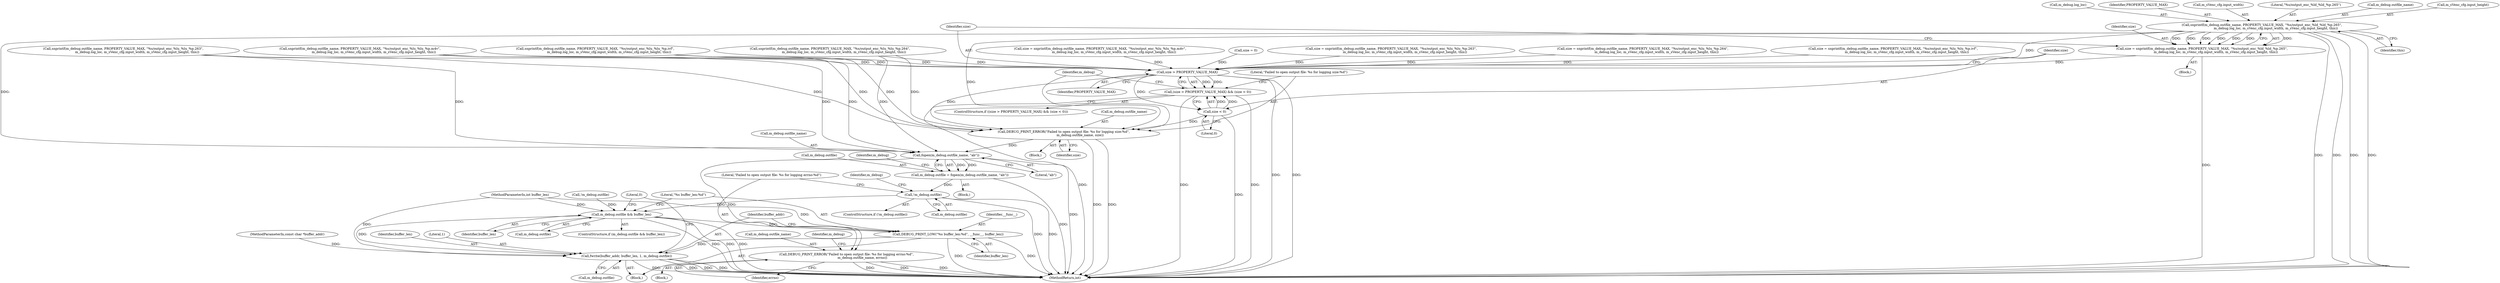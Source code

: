 digraph "0_Android_7558d03e6498e970b761aa44fff6b2c659202d95_5@API" {
"1000183" [label="(Call,snprintf(m_debug.outfile_name, PROPERTY_VALUE_MAX, \"%s/output_enc_%ld_%ld_%p.265\",\n                           m_debug.log_loc, m_sVenc_cfg.input_width, m_sVenc_cfg.input_height, this))"];
"1000181" [label="(Call,size = snprintf(m_debug.outfile_name, PROPERTY_VALUE_MAX, \"%s/output_enc_%ld_%ld_%p.265\",\n                           m_debug.log_loc, m_sVenc_cfg.input_width, m_sVenc_cfg.input_height, this))"];
"1000253" [label="(Call,size > PROPERTY_VALUE_MAX)"];
"1000252" [label="(Call,(size > PROPERTY_VALUE_MAX) && (size < 0))"];
"1000256" [label="(Call,size < 0)"];
"1000260" [label="(Call,DEBUG_PRINT_ERROR(\"Failed to open output file: %s for logging size:%d\",\n                                m_debug.outfile_name, size))"];
"1000270" [label="(Call,fopen(m_debug.outfile_name, \"ab\"))"];
"1000266" [label="(Call,m_debug.outfile = fopen(m_debug.outfile_name, \"ab\"))"];
"1000276" [label="(Call,!m_debug.outfile)"];
"1000298" [label="(Call,m_debug.outfile && buffer_len)"];
"1000304" [label="(Call,DEBUG_PRINT_LOW(\"%s buffer_len:%d\", __func__, buffer_len))"];
"1000308" [label="(Call,fwrite(buffer_addr, buffer_len, 1, m_debug.outfile))"];
"1000281" [label="(Call,DEBUG_PRINT_ERROR(\"Failed to open output file: %s for logging errno:%d\",\n                               m_debug.outfile_name, errno))"];
"1000306" [label="(Identifier,__func__)"];
"1000253" [label="(Call,size > PROPERTY_VALUE_MAX)"];
"1000255" [label="(Identifier,PROPERTY_VALUE_MAX)"];
"1000183" [label="(Call,snprintf(m_debug.outfile_name, PROPERTY_VALUE_MAX, \"%s/output_enc_%ld_%ld_%p.265\",\n                           m_debug.log_loc, m_sVenc_cfg.input_width, m_sVenc_cfg.input_height, this))"];
"1000274" [label="(Literal,\"ab\")"];
"1000267" [label="(Call,m_debug.outfile)"];
"1000129" [label="(Call,size = snprintf(m_debug.outfile_name, PROPERTY_VALUE_MAX, \"%s/output_enc_%lu_%lu_%p.m4v\",\n                           m_debug.log_loc, m_sVenc_cfg.input_width, m_sVenc_cfg.input_height, this))"];
"1000297" [label="(ControlStructure,if (m_debug.outfile && buffer_len))"];
"1000271" [label="(Call,m_debug.outfile_name)"];
"1000113" [label="(Call,!m_debug.outfile)"];
"1000119" [label="(Call,size = 0)"];
"1000251" [label="(ControlStructure,if ((size > PROPERTY_VALUE_MAX) && (size < 0)))"];
"1000310" [label="(Identifier,buffer_len)"];
"1000254" [label="(Identifier,size)"];
"1000311" [label="(Literal,1)"];
"1000207" [label="(Call,size = snprintf(m_debug.outfile_name, PROPERTY_VALUE_MAX, \"%s/output_enc_%lu_%lu_%p.263\",\n                           m_debug.log_loc, m_sVenc_cfg.input_width, m_sVenc_cfg.input_height, this))"];
"1000265" [label="(Identifier,size)"];
"1000317" [label="(MethodReturn,int)"];
"1000282" [label="(Literal,\"Failed to open output file: %s for logging errno:%d\")"];
"1000286" [label="(Identifier,errno)"];
"1000268" [label="(Identifier,m_debug)"];
"1000300" [label="(Identifier,m_debug)"];
"1000235" [label="(Call,snprintf(m_debug.outfile_name, PROPERTY_VALUE_MAX, \"%s/output_enc_%lu_%lu_%p.ivf\",\n                           m_debug.log_loc, m_sVenc_cfg.input_width, m_sVenc_cfg.input_height, this))"];
"1000298" [label="(Call,m_debug.outfile && buffer_len)"];
"1000307" [label="(Identifier,buffer_len)"];
"1000266" [label="(Call,m_debug.outfile = fopen(m_debug.outfile_name, \"ab\"))"];
"1000258" [label="(Literal,0)"];
"1000283" [label="(Call,m_debug.outfile_name)"];
"1000262" [label="(Call,m_debug.outfile_name)"];
"1000157" [label="(Call,snprintf(m_debug.outfile_name, PROPERTY_VALUE_MAX, \"%s/output_enc_%lu_%lu_%p.264\",\n                           m_debug.log_loc, m_sVenc_cfg.input_width, m_sVenc_cfg.input_height, this))"];
"1000180" [label="(Block,)"];
"1000281" [label="(Call,DEBUG_PRINT_ERROR(\"Failed to open output file: %s for logging errno:%d\",\n                               m_debug.outfile_name, errno))"];
"1000256" [label="(Call,size < 0)"];
"1000312" [label="(Call,m_debug.outfile)"];
"1000276" [label="(Call,!m_debug.outfile)"];
"1000155" [label="(Call,size = snprintf(m_debug.outfile_name, PROPERTY_VALUE_MAX, \"%s/output_enc_%lu_%lu_%p.264\",\n                           m_debug.log_loc, m_sVenc_cfg.input_width, m_sVenc_cfg.input_height, this))"];
"1000189" [label="(Call,m_debug.log_loc)"];
"1000102" [label="(MethodParameterIn,int buffer_len)"];
"1000270" [label="(Call,fopen(m_debug.outfile_name, \"ab\"))"];
"1000303" [label="(Block,)"];
"1000260" [label="(Call,DEBUG_PRINT_ERROR(\"Failed to open output file: %s for logging size:%d\",\n                                m_debug.outfile_name, size))"];
"1000280" [label="(Block,)"];
"1000117" [label="(Block,)"];
"1000252" [label="(Call,(size > PROPERTY_VALUE_MAX) && (size < 0))"];
"1000181" [label="(Call,size = snprintf(m_debug.outfile_name, PROPERTY_VALUE_MAX, \"%s/output_enc_%ld_%ld_%p.265\",\n                           m_debug.log_loc, m_sVenc_cfg.input_width, m_sVenc_cfg.input_height, this))"];
"1000198" [label="(Identifier,this)"];
"1000233" [label="(Call,size = snprintf(m_debug.outfile_name, PROPERTY_VALUE_MAX, \"%s/output_enc_%lu_%lu_%p.ivf\",\n                           m_debug.log_loc, m_sVenc_cfg.input_width, m_sVenc_cfg.input_height, this))"];
"1000302" [label="(Identifier,buffer_len)"];
"1000209" [label="(Call,snprintf(m_debug.outfile_name, PROPERTY_VALUE_MAX, \"%s/output_enc_%lu_%lu_%p.263\",\n                           m_debug.log_loc, m_sVenc_cfg.input_width, m_sVenc_cfg.input_height, this))"];
"1000299" [label="(Call,m_debug.outfile)"];
"1000308" [label="(Call,fwrite(buffer_addr, buffer_len, 1, m_debug.outfile))"];
"1000187" [label="(Identifier,PROPERTY_VALUE_MAX)"];
"1000192" [label="(Call,m_sVenc_cfg.input_width)"];
"1000188" [label="(Literal,\"%s/output_enc_%ld_%ld_%p.265\")"];
"1000184" [label="(Call,m_debug.outfile_name)"];
"1000304" [label="(Call,DEBUG_PRINT_LOW(\"%s buffer_len:%d\", __func__, buffer_len))"];
"1000275" [label="(ControlStructure,if (!m_debug.outfile))"];
"1000259" [label="(Block,)"];
"1000278" [label="(Identifier,m_debug)"];
"1000261" [label="(Literal,\"Failed to open output file: %s for logging size:%d\")"];
"1000257" [label="(Identifier,size)"];
"1000131" [label="(Call,snprintf(m_debug.outfile_name, PROPERTY_VALUE_MAX, \"%s/output_enc_%lu_%lu_%p.m4v\",\n                           m_debug.log_loc, m_sVenc_cfg.input_width, m_sVenc_cfg.input_height, this))"];
"1000182" [label="(Identifier,size)"];
"1000195" [label="(Call,m_sVenc_cfg.input_height)"];
"1000101" [label="(MethodParameterIn,const char *buffer_addr)"];
"1000290" [label="(Identifier,m_debug)"];
"1000305" [label="(Literal,\"%s buffer_len:%d\")"];
"1000316" [label="(Literal,0)"];
"1000277" [label="(Call,m_debug.outfile)"];
"1000309" [label="(Identifier,buffer_addr)"];
"1000183" -> "1000181"  [label="AST: "];
"1000183" -> "1000198"  [label="CFG: "];
"1000184" -> "1000183"  [label="AST: "];
"1000187" -> "1000183"  [label="AST: "];
"1000188" -> "1000183"  [label="AST: "];
"1000189" -> "1000183"  [label="AST: "];
"1000192" -> "1000183"  [label="AST: "];
"1000195" -> "1000183"  [label="AST: "];
"1000198" -> "1000183"  [label="AST: "];
"1000181" -> "1000183"  [label="CFG: "];
"1000183" -> "1000317"  [label="DDG: "];
"1000183" -> "1000317"  [label="DDG: "];
"1000183" -> "1000317"  [label="DDG: "];
"1000183" -> "1000317"  [label="DDG: "];
"1000183" -> "1000181"  [label="DDG: "];
"1000183" -> "1000181"  [label="DDG: "];
"1000183" -> "1000181"  [label="DDG: "];
"1000183" -> "1000181"  [label="DDG: "];
"1000183" -> "1000181"  [label="DDG: "];
"1000183" -> "1000181"  [label="DDG: "];
"1000183" -> "1000181"  [label="DDG: "];
"1000183" -> "1000253"  [label="DDG: "];
"1000183" -> "1000260"  [label="DDG: "];
"1000183" -> "1000270"  [label="DDG: "];
"1000181" -> "1000180"  [label="AST: "];
"1000182" -> "1000181"  [label="AST: "];
"1000254" -> "1000181"  [label="CFG: "];
"1000181" -> "1000317"  [label="DDG: "];
"1000181" -> "1000253"  [label="DDG: "];
"1000253" -> "1000252"  [label="AST: "];
"1000253" -> "1000255"  [label="CFG: "];
"1000254" -> "1000253"  [label="AST: "];
"1000255" -> "1000253"  [label="AST: "];
"1000257" -> "1000253"  [label="CFG: "];
"1000252" -> "1000253"  [label="CFG: "];
"1000253" -> "1000317"  [label="DDG: "];
"1000253" -> "1000317"  [label="DDG: "];
"1000253" -> "1000252"  [label="DDG: "];
"1000253" -> "1000252"  [label="DDG: "];
"1000129" -> "1000253"  [label="DDG: "];
"1000207" -> "1000253"  [label="DDG: "];
"1000119" -> "1000253"  [label="DDG: "];
"1000233" -> "1000253"  [label="DDG: "];
"1000155" -> "1000253"  [label="DDG: "];
"1000235" -> "1000253"  [label="DDG: "];
"1000157" -> "1000253"  [label="DDG: "];
"1000209" -> "1000253"  [label="DDG: "];
"1000131" -> "1000253"  [label="DDG: "];
"1000253" -> "1000256"  [label="DDG: "];
"1000253" -> "1000260"  [label="DDG: "];
"1000252" -> "1000251"  [label="AST: "];
"1000252" -> "1000256"  [label="CFG: "];
"1000256" -> "1000252"  [label="AST: "];
"1000261" -> "1000252"  [label="CFG: "];
"1000268" -> "1000252"  [label="CFG: "];
"1000252" -> "1000317"  [label="DDG: "];
"1000252" -> "1000317"  [label="DDG: "];
"1000252" -> "1000317"  [label="DDG: "];
"1000256" -> "1000252"  [label="DDG: "];
"1000256" -> "1000252"  [label="DDG: "];
"1000256" -> "1000258"  [label="CFG: "];
"1000257" -> "1000256"  [label="AST: "];
"1000258" -> "1000256"  [label="AST: "];
"1000256" -> "1000317"  [label="DDG: "];
"1000256" -> "1000260"  [label="DDG: "];
"1000260" -> "1000259"  [label="AST: "];
"1000260" -> "1000265"  [label="CFG: "];
"1000261" -> "1000260"  [label="AST: "];
"1000262" -> "1000260"  [label="AST: "];
"1000265" -> "1000260"  [label="AST: "];
"1000268" -> "1000260"  [label="CFG: "];
"1000260" -> "1000317"  [label="DDG: "];
"1000260" -> "1000317"  [label="DDG: "];
"1000131" -> "1000260"  [label="DDG: "];
"1000157" -> "1000260"  [label="DDG: "];
"1000209" -> "1000260"  [label="DDG: "];
"1000235" -> "1000260"  [label="DDG: "];
"1000260" -> "1000270"  [label="DDG: "];
"1000270" -> "1000266"  [label="AST: "];
"1000270" -> "1000274"  [label="CFG: "];
"1000271" -> "1000270"  [label="AST: "];
"1000274" -> "1000270"  [label="AST: "];
"1000266" -> "1000270"  [label="CFG: "];
"1000270" -> "1000317"  [label="DDG: "];
"1000270" -> "1000266"  [label="DDG: "];
"1000270" -> "1000266"  [label="DDG: "];
"1000131" -> "1000270"  [label="DDG: "];
"1000157" -> "1000270"  [label="DDG: "];
"1000209" -> "1000270"  [label="DDG: "];
"1000235" -> "1000270"  [label="DDG: "];
"1000270" -> "1000281"  [label="DDG: "];
"1000266" -> "1000117"  [label="AST: "];
"1000267" -> "1000266"  [label="AST: "];
"1000278" -> "1000266"  [label="CFG: "];
"1000266" -> "1000317"  [label="DDG: "];
"1000266" -> "1000276"  [label="DDG: "];
"1000276" -> "1000275"  [label="AST: "];
"1000276" -> "1000277"  [label="CFG: "];
"1000277" -> "1000276"  [label="AST: "];
"1000282" -> "1000276"  [label="CFG: "];
"1000300" -> "1000276"  [label="CFG: "];
"1000276" -> "1000317"  [label="DDG: "];
"1000276" -> "1000317"  [label="DDG: "];
"1000276" -> "1000298"  [label="DDG: "];
"1000298" -> "1000297"  [label="AST: "];
"1000298" -> "1000299"  [label="CFG: "];
"1000298" -> "1000302"  [label="CFG: "];
"1000299" -> "1000298"  [label="AST: "];
"1000302" -> "1000298"  [label="AST: "];
"1000305" -> "1000298"  [label="CFG: "];
"1000316" -> "1000298"  [label="CFG: "];
"1000298" -> "1000317"  [label="DDG: "];
"1000298" -> "1000317"  [label="DDG: "];
"1000298" -> "1000317"  [label="DDG: "];
"1000113" -> "1000298"  [label="DDG: "];
"1000102" -> "1000298"  [label="DDG: "];
"1000298" -> "1000304"  [label="DDG: "];
"1000298" -> "1000308"  [label="DDG: "];
"1000304" -> "1000303"  [label="AST: "];
"1000304" -> "1000307"  [label="CFG: "];
"1000305" -> "1000304"  [label="AST: "];
"1000306" -> "1000304"  [label="AST: "];
"1000307" -> "1000304"  [label="AST: "];
"1000309" -> "1000304"  [label="CFG: "];
"1000304" -> "1000317"  [label="DDG: "];
"1000304" -> "1000317"  [label="DDG: "];
"1000102" -> "1000304"  [label="DDG: "];
"1000304" -> "1000308"  [label="DDG: "];
"1000308" -> "1000303"  [label="AST: "];
"1000308" -> "1000312"  [label="CFG: "];
"1000309" -> "1000308"  [label="AST: "];
"1000310" -> "1000308"  [label="AST: "];
"1000311" -> "1000308"  [label="AST: "];
"1000312" -> "1000308"  [label="AST: "];
"1000316" -> "1000308"  [label="CFG: "];
"1000308" -> "1000317"  [label="DDG: "];
"1000308" -> "1000317"  [label="DDG: "];
"1000308" -> "1000317"  [label="DDG: "];
"1000308" -> "1000317"  [label="DDG: "];
"1000101" -> "1000308"  [label="DDG: "];
"1000102" -> "1000308"  [label="DDG: "];
"1000281" -> "1000280"  [label="AST: "];
"1000281" -> "1000286"  [label="CFG: "];
"1000282" -> "1000281"  [label="AST: "];
"1000283" -> "1000281"  [label="AST: "];
"1000286" -> "1000281"  [label="AST: "];
"1000290" -> "1000281"  [label="CFG: "];
"1000281" -> "1000317"  [label="DDG: "];
"1000281" -> "1000317"  [label="DDG: "];
"1000281" -> "1000317"  [label="DDG: "];
}
